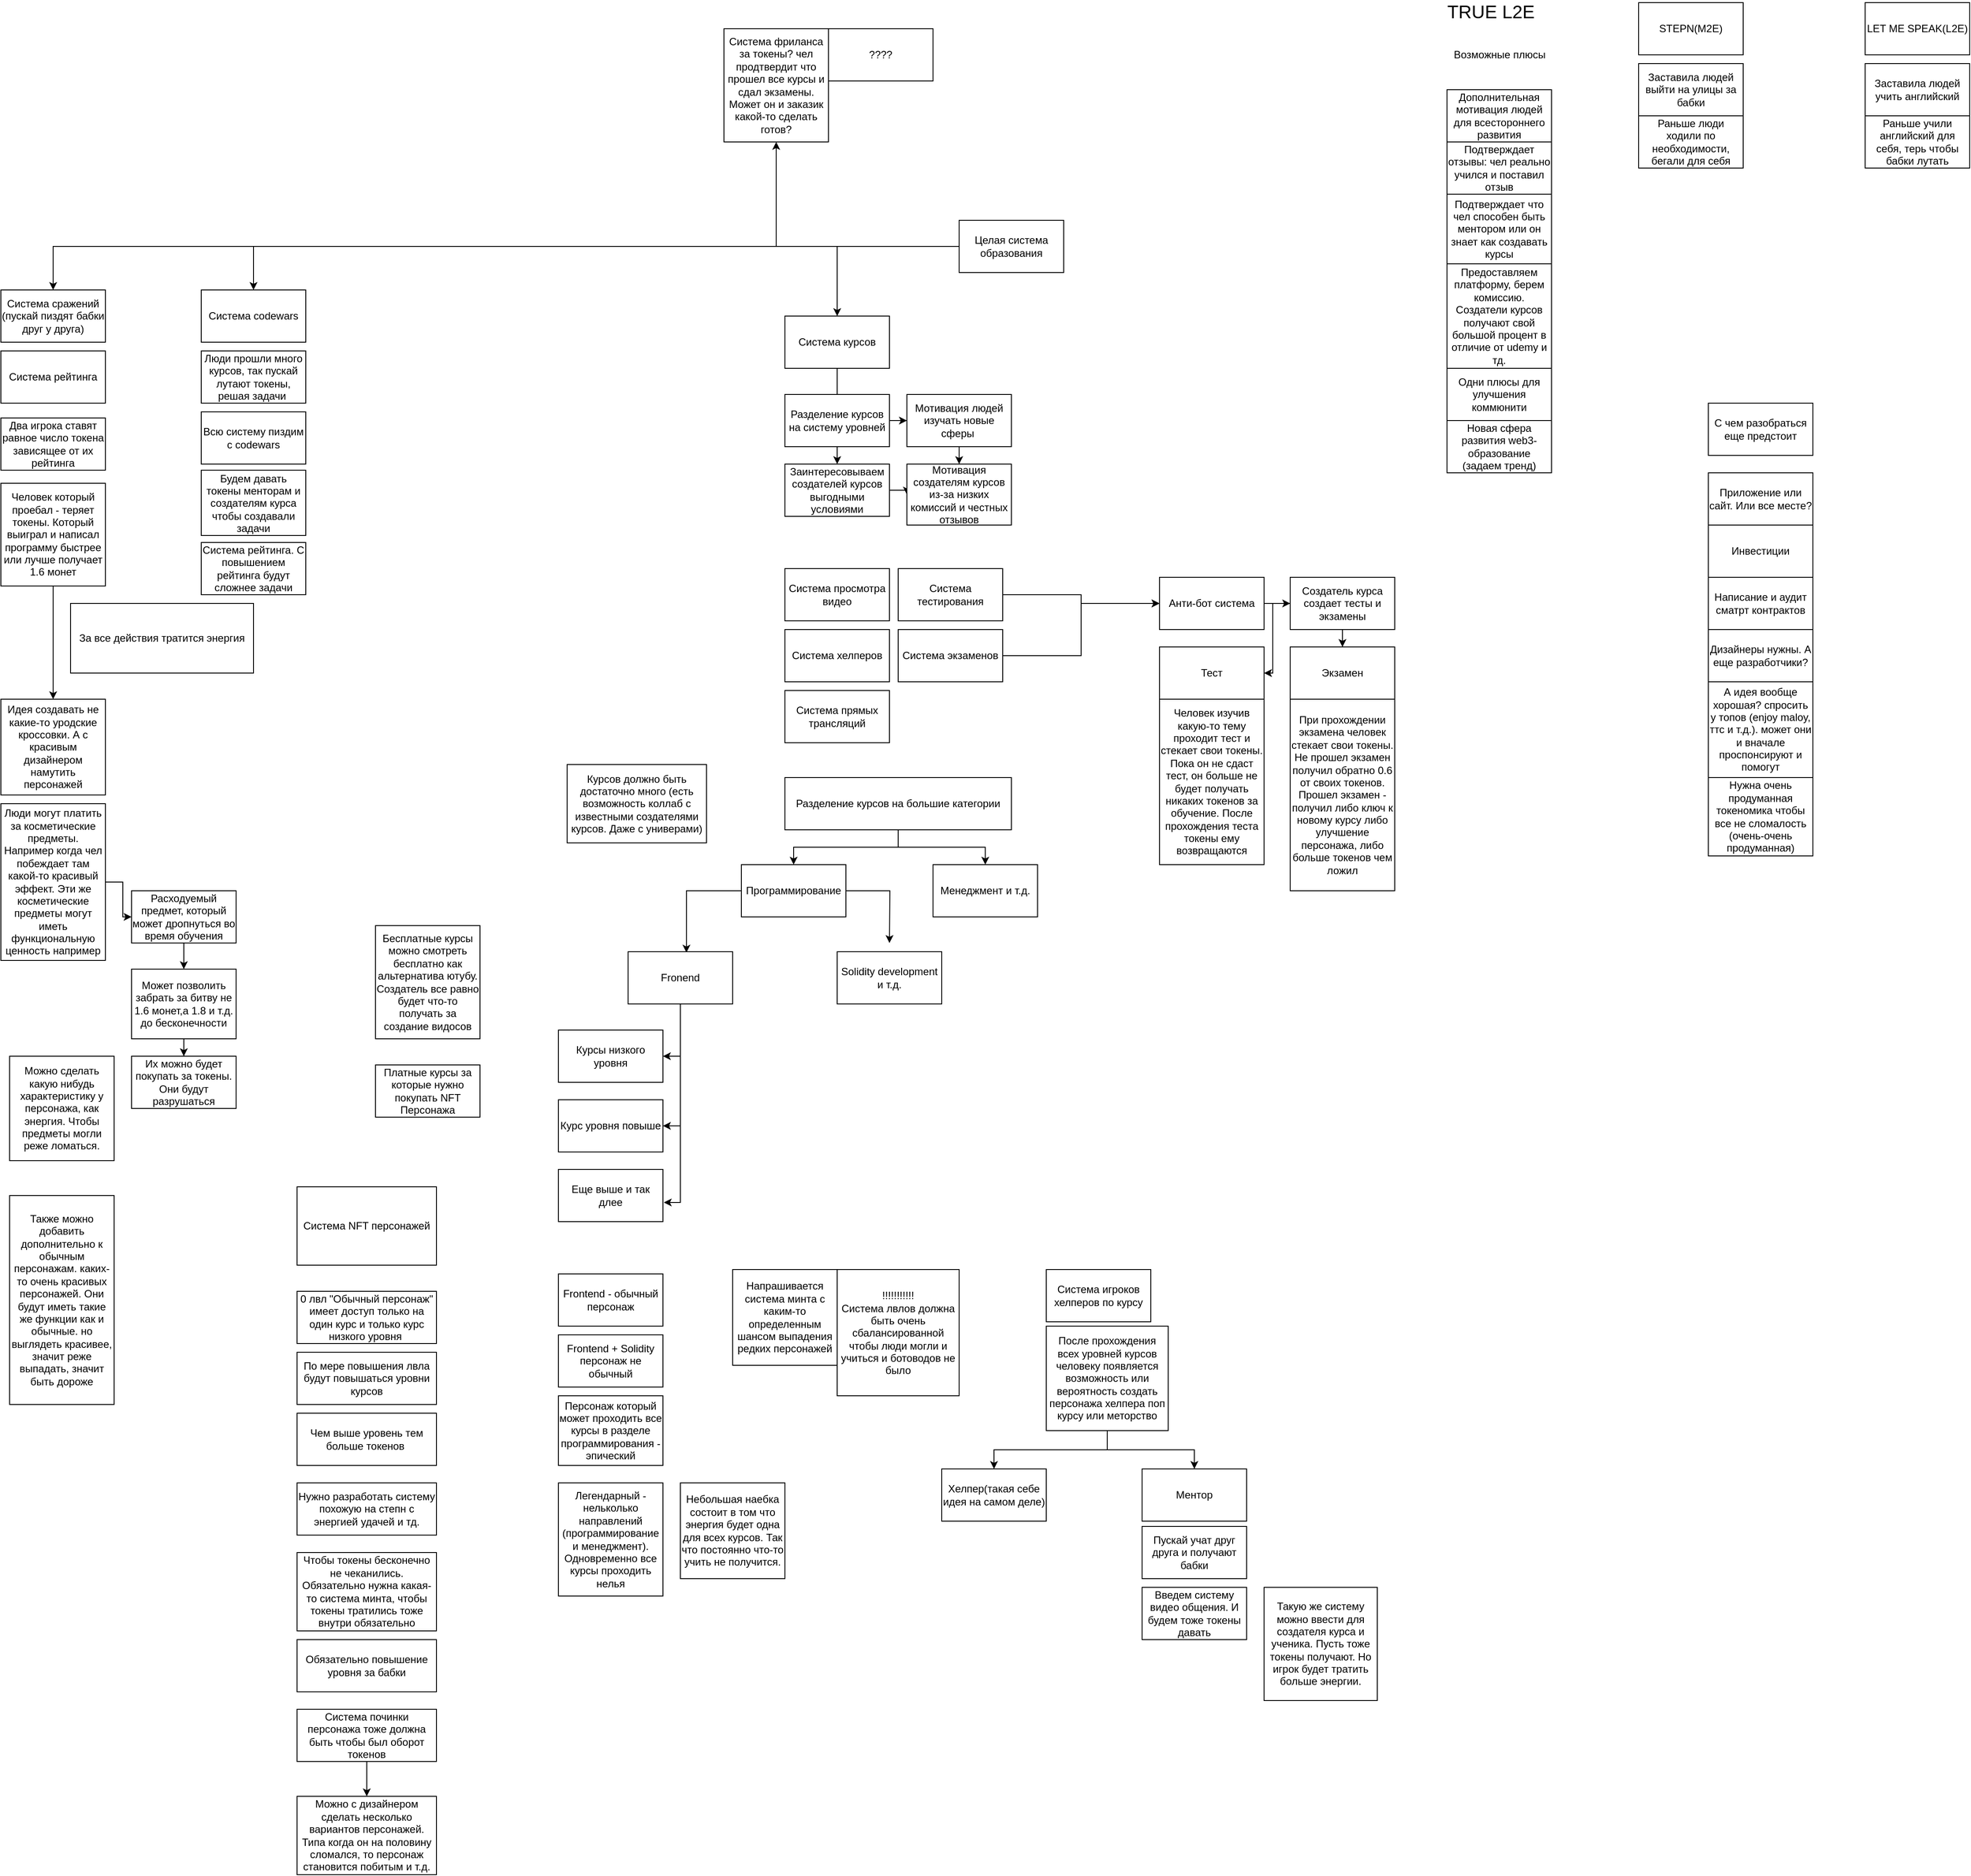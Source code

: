 <mxfile version="14.8.1" type="github">
  <diagram id="FlghYhW-1vdaRIRnjx7L" name="Page-1">
    <mxGraphModel dx="5717" dy="2254" grid="1" gridSize="10" guides="1" tooltips="1" connect="1" arrows="1" fold="1" page="1" pageScale="1" pageWidth="827" pageHeight="1169" math="0" shadow="0">
      <root>
        <mxCell id="0" />
        <mxCell id="1" parent="0" />
        <mxCell id="kCiNOOoSChyMKpYMBceR-1" value="&lt;font style=&quot;font-size: 21px&quot;&gt;TRUE L2E&lt;/font&gt;" style="text;html=1;align=center;verticalAlign=middle;resizable=0;points=[];autosize=1;strokeColor=none;" vertex="1" parent="1">
          <mxGeometry x="30" y="10" width="120" height="20" as="geometry" />
        </mxCell>
        <mxCell id="kCiNOOoSChyMKpYMBceR-2" value="STEPN(M2E)" style="rounded=0;whiteSpace=wrap;html=1;" vertex="1" parent="1">
          <mxGeometry x="260" y="10" width="120" height="60" as="geometry" />
        </mxCell>
        <mxCell id="kCiNOOoSChyMKpYMBceR-3" value="LET ME SPEAK(L2E)" style="rounded=0;whiteSpace=wrap;html=1;" vertex="1" parent="1">
          <mxGeometry x="520" y="10" width="120" height="60" as="geometry" />
        </mxCell>
        <mxCell id="kCiNOOoSChyMKpYMBceR-4" value="Заставила людей выйти на улицы за бабки" style="rounded=0;whiteSpace=wrap;html=1;" vertex="1" parent="1">
          <mxGeometry x="260" y="80" width="120" height="60" as="geometry" />
        </mxCell>
        <mxCell id="kCiNOOoSChyMKpYMBceR-6" value="Заставила людей учить английский" style="rounded=0;whiteSpace=wrap;html=1;" vertex="1" parent="1">
          <mxGeometry x="520" y="80" width="120" height="60" as="geometry" />
        </mxCell>
        <mxCell id="kCiNOOoSChyMKpYMBceR-7" value="Раньше люди ходили по необходимости, бегали для себя" style="rounded=0;whiteSpace=wrap;html=1;" vertex="1" parent="1">
          <mxGeometry x="260" y="140" width="120" height="60" as="geometry" />
        </mxCell>
        <mxCell id="kCiNOOoSChyMKpYMBceR-8" value="Раньше учили английский для себя, терь чтобы бабки лутать" style="rounded=0;whiteSpace=wrap;html=1;" vertex="1" parent="1">
          <mxGeometry x="520" y="140" width="120" height="60" as="geometry" />
        </mxCell>
        <mxCell id="kCiNOOoSChyMKpYMBceR-9" value="Дополнительная мотивация людей для всестороннего развития" style="rounded=0;whiteSpace=wrap;html=1;" vertex="1" parent="1">
          <mxGeometry x="40" y="110" width="120" height="60" as="geometry" />
        </mxCell>
        <mxCell id="kCiNOOoSChyMKpYMBceR-10" value="Возможные плюсы" style="text;html=1;align=center;verticalAlign=middle;resizable=0;points=[];autosize=1;strokeColor=none;" vertex="1" parent="1">
          <mxGeometry x="40" y="60" width="120" height="20" as="geometry" />
        </mxCell>
        <mxCell id="kCiNOOoSChyMKpYMBceR-11" value="Подтверждает отзывы: чел реально учился и поставил отзыв" style="rounded=0;whiteSpace=wrap;html=1;" vertex="1" parent="1">
          <mxGeometry x="40" y="170" width="120" height="60" as="geometry" />
        </mxCell>
        <mxCell id="kCiNOOoSChyMKpYMBceR-12" value="Подтверждает что чел способен быть ментором или он знает как создавать курсы" style="rounded=0;whiteSpace=wrap;html=1;" vertex="1" parent="1">
          <mxGeometry x="40" y="230" width="120" height="80" as="geometry" />
        </mxCell>
        <mxCell id="kCiNOOoSChyMKpYMBceR-13" value="Предоставляем платформу, берем комиссию. Создатели курсов получают свой большой процент в отличие от udemy и тд." style="rounded=0;whiteSpace=wrap;html=1;" vertex="1" parent="1">
          <mxGeometry x="40" y="310" width="120" height="120" as="geometry" />
        </mxCell>
        <mxCell id="kCiNOOoSChyMKpYMBceR-17" style="edgeStyle=orthogonalEdgeStyle;rounded=0;orthogonalLoop=1;jettySize=auto;html=1;" edge="1" parent="1" source="kCiNOOoSChyMKpYMBceR-15" target="kCiNOOoSChyMKpYMBceR-16">
          <mxGeometry relative="1" as="geometry" />
        </mxCell>
        <mxCell id="kCiNOOoSChyMKpYMBceR-94" style="edgeStyle=orthogonalEdgeStyle;rounded=0;orthogonalLoop=1;jettySize=auto;html=1;entryX=0.5;entryY=0;entryDx=0;entryDy=0;" edge="1" parent="1" source="kCiNOOoSChyMKpYMBceR-15" target="kCiNOOoSChyMKpYMBceR-93">
          <mxGeometry relative="1" as="geometry" />
        </mxCell>
        <mxCell id="kCiNOOoSChyMKpYMBceR-97" style="edgeStyle=orthogonalEdgeStyle;rounded=0;orthogonalLoop=1;jettySize=auto;html=1;entryX=0.5;entryY=1;entryDx=0;entryDy=0;" edge="1" parent="1" source="kCiNOOoSChyMKpYMBceR-15" target="kCiNOOoSChyMKpYMBceR-96">
          <mxGeometry relative="1" as="geometry" />
        </mxCell>
        <mxCell id="kCiNOOoSChyMKpYMBceR-103" style="edgeStyle=orthogonalEdgeStyle;rounded=0;orthogonalLoop=1;jettySize=auto;html=1;" edge="1" parent="1" source="kCiNOOoSChyMKpYMBceR-15" target="kCiNOOoSChyMKpYMBceR-102">
          <mxGeometry relative="1" as="geometry" />
        </mxCell>
        <mxCell id="kCiNOOoSChyMKpYMBceR-15" value="Целая система образования" style="rounded=0;whiteSpace=wrap;html=1;" vertex="1" parent="1">
          <mxGeometry x="-520" y="260" width="120" height="60" as="geometry" />
        </mxCell>
        <mxCell id="kCiNOOoSChyMKpYMBceR-26" value="" style="edgeStyle=orthogonalEdgeStyle;rounded=0;orthogonalLoop=1;jettySize=auto;html=1;" edge="1" parent="1" source="kCiNOOoSChyMKpYMBceR-16" target="kCiNOOoSChyMKpYMBceR-20">
          <mxGeometry relative="1" as="geometry" />
        </mxCell>
        <mxCell id="kCiNOOoSChyMKpYMBceR-16" value="Система курсов" style="rounded=0;whiteSpace=wrap;html=1;" vertex="1" parent="1">
          <mxGeometry x="-720" y="370" width="120" height="60" as="geometry" />
        </mxCell>
        <mxCell id="kCiNOOoSChyMKpYMBceR-27" value="" style="edgeStyle=orthogonalEdgeStyle;rounded=0;orthogonalLoop=1;jettySize=auto;html=1;" edge="1" parent="1" source="kCiNOOoSChyMKpYMBceR-18" target="kCiNOOoSChyMKpYMBceR-21">
          <mxGeometry relative="1" as="geometry" />
        </mxCell>
        <mxCell id="kCiNOOoSChyMKpYMBceR-18" value="Разделение курсов на систему уровней" style="rounded=0;whiteSpace=wrap;html=1;" vertex="1" parent="1">
          <mxGeometry x="-720" y="460" width="120" height="60" as="geometry" />
        </mxCell>
        <mxCell id="kCiNOOoSChyMKpYMBceR-19" value="Система просмотра видео" style="rounded=0;whiteSpace=wrap;html=1;" vertex="1" parent="1">
          <mxGeometry x="-720" y="660" width="120" height="60" as="geometry" />
        </mxCell>
        <mxCell id="kCiNOOoSChyMKpYMBceR-29" style="edgeStyle=orthogonalEdgeStyle;rounded=0;orthogonalLoop=1;jettySize=auto;html=1;exitX=1;exitY=0.5;exitDx=0;exitDy=0;entryX=0;entryY=0.5;entryDx=0;entryDy=0;" edge="1" parent="1" source="kCiNOOoSChyMKpYMBceR-20" target="kCiNOOoSChyMKpYMBceR-22">
          <mxGeometry relative="1" as="geometry" />
        </mxCell>
        <mxCell id="kCiNOOoSChyMKpYMBceR-20" value="Заинтересовываем создателей курсов выгодными условиями" style="rounded=0;whiteSpace=wrap;html=1;" vertex="1" parent="1">
          <mxGeometry x="-720" y="540" width="120" height="60" as="geometry" />
        </mxCell>
        <mxCell id="kCiNOOoSChyMKpYMBceR-28" value="" style="edgeStyle=orthogonalEdgeStyle;rounded=0;orthogonalLoop=1;jettySize=auto;html=1;" edge="1" parent="1" source="kCiNOOoSChyMKpYMBceR-21" target="kCiNOOoSChyMKpYMBceR-22">
          <mxGeometry relative="1" as="geometry" />
        </mxCell>
        <mxCell id="kCiNOOoSChyMKpYMBceR-21" value="Мотивация людей изучать новые сферы&amp;nbsp;" style="rounded=0;whiteSpace=wrap;html=1;" vertex="1" parent="1">
          <mxGeometry x="-580" y="460" width="120" height="60" as="geometry" />
        </mxCell>
        <mxCell id="kCiNOOoSChyMKpYMBceR-22" value="Мотивация создателям курсов из-за низких комиссий и честных отзывов" style="rounded=0;whiteSpace=wrap;html=1;" vertex="1" parent="1">
          <mxGeometry x="-580" y="540" width="120" height="70" as="geometry" />
        </mxCell>
        <mxCell id="kCiNOOoSChyMKpYMBceR-57" style="edgeStyle=orthogonalEdgeStyle;rounded=0;orthogonalLoop=1;jettySize=auto;html=1;" edge="1" parent="1" source="kCiNOOoSChyMKpYMBceR-23" target="kCiNOOoSChyMKpYMBceR-56">
          <mxGeometry relative="1" as="geometry" />
        </mxCell>
        <mxCell id="kCiNOOoSChyMKpYMBceR-23" value="Система тестирования" style="rounded=0;whiteSpace=wrap;html=1;" vertex="1" parent="1">
          <mxGeometry x="-590" y="660" width="120" height="60" as="geometry" />
        </mxCell>
        <mxCell id="kCiNOOoSChyMKpYMBceR-58" style="edgeStyle=orthogonalEdgeStyle;rounded=0;orthogonalLoop=1;jettySize=auto;html=1;entryX=0;entryY=0.5;entryDx=0;entryDy=0;" edge="1" parent="1" source="kCiNOOoSChyMKpYMBceR-24" target="kCiNOOoSChyMKpYMBceR-56">
          <mxGeometry relative="1" as="geometry" />
        </mxCell>
        <mxCell id="kCiNOOoSChyMKpYMBceR-24" value="Система экзаменов" style="rounded=0;whiteSpace=wrap;html=1;" vertex="1" parent="1">
          <mxGeometry x="-590" y="730" width="120" height="60" as="geometry" />
        </mxCell>
        <mxCell id="kCiNOOoSChyMKpYMBceR-25" value="Система хелперов" style="rounded=0;whiteSpace=wrap;html=1;" vertex="1" parent="1">
          <mxGeometry x="-720" y="730" width="120" height="60" as="geometry" />
        </mxCell>
        <mxCell id="kCiNOOoSChyMKpYMBceR-30" value="Система прямых трансляций" style="rounded=0;whiteSpace=wrap;html=1;" vertex="1" parent="1">
          <mxGeometry x="-720" y="800" width="120" height="60" as="geometry" />
        </mxCell>
        <mxCell id="kCiNOOoSChyMKpYMBceR-35" style="edgeStyle=orthogonalEdgeStyle;rounded=0;orthogonalLoop=1;jettySize=auto;html=1;entryX=0.5;entryY=0;entryDx=0;entryDy=0;" edge="1" parent="1" source="kCiNOOoSChyMKpYMBceR-31" target="kCiNOOoSChyMKpYMBceR-33">
          <mxGeometry relative="1" as="geometry" />
        </mxCell>
        <mxCell id="kCiNOOoSChyMKpYMBceR-39" style="edgeStyle=orthogonalEdgeStyle;rounded=0;orthogonalLoop=1;jettySize=auto;html=1;entryX=0.5;entryY=0;entryDx=0;entryDy=0;" edge="1" parent="1" source="kCiNOOoSChyMKpYMBceR-31" target="kCiNOOoSChyMKpYMBceR-36">
          <mxGeometry relative="1" as="geometry" />
        </mxCell>
        <mxCell id="kCiNOOoSChyMKpYMBceR-31" value="Разделение курсов на большие категории" style="rounded=0;whiteSpace=wrap;html=1;" vertex="1" parent="1">
          <mxGeometry x="-720" y="900" width="260" height="60" as="geometry" />
        </mxCell>
        <mxCell id="kCiNOOoSChyMKpYMBceR-32" value="Курсы низкого уровня" style="rounded=0;whiteSpace=wrap;html=1;" vertex="1" parent="1">
          <mxGeometry x="-980" y="1190" width="120" height="60" as="geometry" />
        </mxCell>
        <mxCell id="kCiNOOoSChyMKpYMBceR-42" style="edgeStyle=orthogonalEdgeStyle;rounded=0;orthogonalLoop=1;jettySize=auto;html=1;entryX=0.558;entryY=0.017;entryDx=0;entryDy=0;entryPerimeter=0;" edge="1" parent="1" source="kCiNOOoSChyMKpYMBceR-33" target="kCiNOOoSChyMKpYMBceR-37">
          <mxGeometry relative="1" as="geometry" />
        </mxCell>
        <mxCell id="kCiNOOoSChyMKpYMBceR-43" style="edgeStyle=orthogonalEdgeStyle;rounded=0;orthogonalLoop=1;jettySize=auto;html=1;" edge="1" parent="1" source="kCiNOOoSChyMKpYMBceR-33">
          <mxGeometry relative="1" as="geometry">
            <mxPoint x="-600" y="1090" as="targetPoint" />
          </mxGeometry>
        </mxCell>
        <mxCell id="kCiNOOoSChyMKpYMBceR-33" value="Программирование" style="rounded=0;whiteSpace=wrap;html=1;" vertex="1" parent="1">
          <mxGeometry x="-770" y="1000" width="120" height="60" as="geometry" />
        </mxCell>
        <mxCell id="kCiNOOoSChyMKpYMBceR-34" value="Еще выше и так длее" style="rounded=0;whiteSpace=wrap;html=1;" vertex="1" parent="1">
          <mxGeometry x="-980" y="1350" width="120" height="60" as="geometry" />
        </mxCell>
        <mxCell id="kCiNOOoSChyMKpYMBceR-36" value="Менеджмент и т.д." style="rounded=0;whiteSpace=wrap;html=1;" vertex="1" parent="1">
          <mxGeometry x="-550" y="1000" width="120" height="60" as="geometry" />
        </mxCell>
        <mxCell id="kCiNOOoSChyMKpYMBceR-47" style="edgeStyle=orthogonalEdgeStyle;rounded=0;orthogonalLoop=1;jettySize=auto;html=1;entryX=1;entryY=0.5;entryDx=0;entryDy=0;" edge="1" parent="1" source="kCiNOOoSChyMKpYMBceR-37" target="kCiNOOoSChyMKpYMBceR-32">
          <mxGeometry relative="1" as="geometry" />
        </mxCell>
        <mxCell id="kCiNOOoSChyMKpYMBceR-48" style="edgeStyle=orthogonalEdgeStyle;rounded=0;orthogonalLoop=1;jettySize=auto;html=1;entryX=1;entryY=0.5;entryDx=0;entryDy=0;" edge="1" parent="1" source="kCiNOOoSChyMKpYMBceR-37" target="kCiNOOoSChyMKpYMBceR-44">
          <mxGeometry relative="1" as="geometry" />
        </mxCell>
        <mxCell id="kCiNOOoSChyMKpYMBceR-49" style="edgeStyle=orthogonalEdgeStyle;rounded=0;orthogonalLoop=1;jettySize=auto;html=1;entryX=1.008;entryY=0.633;entryDx=0;entryDy=0;entryPerimeter=0;" edge="1" parent="1" source="kCiNOOoSChyMKpYMBceR-37" target="kCiNOOoSChyMKpYMBceR-34">
          <mxGeometry relative="1" as="geometry" />
        </mxCell>
        <mxCell id="kCiNOOoSChyMKpYMBceR-37" value="Fronend" style="rounded=0;whiteSpace=wrap;html=1;" vertex="1" parent="1">
          <mxGeometry x="-900" y="1100" width="120" height="60" as="geometry" />
        </mxCell>
        <mxCell id="kCiNOOoSChyMKpYMBceR-38" value="Solidity development и т.д." style="rounded=0;whiteSpace=wrap;html=1;" vertex="1" parent="1">
          <mxGeometry x="-660" y="1100" width="120" height="60" as="geometry" />
        </mxCell>
        <mxCell id="kCiNOOoSChyMKpYMBceR-44" value="Курс уровня повыше" style="rounded=0;whiteSpace=wrap;html=1;" vertex="1" parent="1">
          <mxGeometry x="-980" y="1270" width="120" height="60" as="geometry" />
        </mxCell>
        <mxCell id="kCiNOOoSChyMKpYMBceR-46" value="Бесплатные курсы можно смотреть бесплатно как альтернатива ютубу. Создатель все равно будет что-то получать за создание видосов" style="rounded=0;whiteSpace=wrap;html=1;" vertex="1" parent="1">
          <mxGeometry x="-1190" y="1070" width="120" height="130" as="geometry" />
        </mxCell>
        <mxCell id="kCiNOOoSChyMKpYMBceR-50" value="Платные курсы за которые нужно покупать NFT Персонажа" style="rounded=0;whiteSpace=wrap;html=1;" vertex="1" parent="1">
          <mxGeometry x="-1190" y="1230" width="120" height="60" as="geometry" />
        </mxCell>
        <mxCell id="kCiNOOoSChyMKpYMBceR-51" value="Система NFT персонажей" style="rounded=0;whiteSpace=wrap;html=1;" vertex="1" parent="1">
          <mxGeometry x="-1280" y="1370" width="160" height="90" as="geometry" />
        </mxCell>
        <mxCell id="kCiNOOoSChyMKpYMBceR-52" value="0 лвл &quot;Обычный персонаж&quot; имеет доступ только на один курс и только курс низкого уровня&amp;nbsp;" style="rounded=0;whiteSpace=wrap;html=1;" vertex="1" parent="1">
          <mxGeometry x="-1280" y="1490" width="160" height="60" as="geometry" />
        </mxCell>
        <mxCell id="kCiNOOoSChyMKpYMBceR-53" value="По мере повышения лвла будут повышаться уровни курсов" style="rounded=0;whiteSpace=wrap;html=1;" vertex="1" parent="1">
          <mxGeometry x="-1280" y="1560" width="160" height="60" as="geometry" />
        </mxCell>
        <mxCell id="kCiNOOoSChyMKpYMBceR-54" value="Курсов должно быть достаточно много (есть возможность коллаб с известными создателями курсов. Даже с универами)" style="rounded=0;whiteSpace=wrap;html=1;" vertex="1" parent="1">
          <mxGeometry x="-970" y="885" width="160" height="90" as="geometry" />
        </mxCell>
        <mxCell id="kCiNOOoSChyMKpYMBceR-55" value="Чем выше уровень тем больше токенов&amp;nbsp;" style="rounded=0;whiteSpace=wrap;html=1;" vertex="1" parent="1">
          <mxGeometry x="-1280" y="1630" width="160" height="60" as="geometry" />
        </mxCell>
        <mxCell id="kCiNOOoSChyMKpYMBceR-64" value="" style="edgeStyle=orthogonalEdgeStyle;rounded=0;orthogonalLoop=1;jettySize=auto;html=1;" edge="1" parent="1" source="kCiNOOoSChyMKpYMBceR-56" target="kCiNOOoSChyMKpYMBceR-59">
          <mxGeometry relative="1" as="geometry" />
        </mxCell>
        <mxCell id="kCiNOOoSChyMKpYMBceR-56" value="Анти-бот система" style="rounded=0;whiteSpace=wrap;html=1;" vertex="1" parent="1">
          <mxGeometry x="-290" y="670" width="120" height="60" as="geometry" />
        </mxCell>
        <mxCell id="kCiNOOoSChyMKpYMBceR-67" value="" style="edgeStyle=orthogonalEdgeStyle;rounded=0;orthogonalLoop=1;jettySize=auto;html=1;" edge="1" parent="1" source="kCiNOOoSChyMKpYMBceR-59" target="kCiNOOoSChyMKpYMBceR-66">
          <mxGeometry relative="1" as="geometry" />
        </mxCell>
        <mxCell id="kCiNOOoSChyMKpYMBceR-68" style="edgeStyle=orthogonalEdgeStyle;rounded=0;orthogonalLoop=1;jettySize=auto;html=1;" edge="1" parent="1" source="kCiNOOoSChyMKpYMBceR-59" target="kCiNOOoSChyMKpYMBceR-65">
          <mxGeometry relative="1" as="geometry">
            <Array as="points">
              <mxPoint x="-160" y="700" />
              <mxPoint x="-160" y="780" />
            </Array>
          </mxGeometry>
        </mxCell>
        <mxCell id="kCiNOOoSChyMKpYMBceR-59" value="Создатель курса создает тесты и экзамены" style="rounded=0;whiteSpace=wrap;html=1;" vertex="1" parent="1">
          <mxGeometry x="-140" y="670" width="120" height="60" as="geometry" />
        </mxCell>
        <mxCell id="kCiNOOoSChyMKpYMBceR-60" value="Человек изучив какую-то тему проходит тест и стекает свои токены. Пока он не сдаст тест, он больше не будет получать никаких токенов за обучение. После прохождения теста токены ему возвращаются" style="rounded=0;whiteSpace=wrap;html=1;" vertex="1" parent="1">
          <mxGeometry x="-290" y="810" width="120" height="190" as="geometry" />
        </mxCell>
        <mxCell id="kCiNOOoSChyMKpYMBceR-61" value="Одни плюсы для улучшения коммюнити" style="rounded=0;whiteSpace=wrap;html=1;" vertex="1" parent="1">
          <mxGeometry x="40" y="430" width="120" height="60" as="geometry" />
        </mxCell>
        <mxCell id="kCiNOOoSChyMKpYMBceR-62" value="При прохождении экзамена человек стекает свои токены. Не прошел экзамен получил обратно 0.6 от своих токенов. Прошел экзамен - получил либо ключ к новому курсу либо улучшение персонажа, либо больше токенов чем ложил" style="rounded=0;whiteSpace=wrap;html=1;" vertex="1" parent="1">
          <mxGeometry x="-140" y="810" width="120" height="220" as="geometry" />
        </mxCell>
        <mxCell id="kCiNOOoSChyMKpYMBceR-63" value="Нужно разработать систему похожую на степн с энергией удачей и тд." style="rounded=0;whiteSpace=wrap;html=1;" vertex="1" parent="1">
          <mxGeometry x="-1280" y="1710" width="160" height="60" as="geometry" />
        </mxCell>
        <mxCell id="kCiNOOoSChyMKpYMBceR-65" value="Тест" style="rounded=0;whiteSpace=wrap;html=1;" vertex="1" parent="1">
          <mxGeometry x="-290" y="750" width="120" height="60" as="geometry" />
        </mxCell>
        <mxCell id="kCiNOOoSChyMKpYMBceR-66" value="Экзамен" style="rounded=0;whiteSpace=wrap;html=1;" vertex="1" parent="1">
          <mxGeometry x="-140" y="750" width="120" height="60" as="geometry" />
        </mxCell>
        <mxCell id="kCiNOOoSChyMKpYMBceR-71" value="Frontend - обычный персонаж" style="rounded=0;whiteSpace=wrap;html=1;" vertex="1" parent="1">
          <mxGeometry x="-980" y="1470" width="120" height="60" as="geometry" />
        </mxCell>
        <mxCell id="kCiNOOoSChyMKpYMBceR-72" value="Frontend + Solidity персонаж не обычный" style="rounded=0;whiteSpace=wrap;html=1;" vertex="1" parent="1">
          <mxGeometry x="-980" y="1540" width="120" height="60" as="geometry" />
        </mxCell>
        <mxCell id="kCiNOOoSChyMKpYMBceR-73" value="Персонаж который может проходить все курсы в разделе программирования - эпический" style="rounded=0;whiteSpace=wrap;html=1;" vertex="1" parent="1">
          <mxGeometry x="-980" y="1610" width="120" height="80" as="geometry" />
        </mxCell>
        <mxCell id="kCiNOOoSChyMKpYMBceR-75" value="Легендарный - нельколько направлений (программирование и менеджмент). Одновременно все курсы проходить нелья" style="rounded=0;whiteSpace=wrap;html=1;" vertex="1" parent="1">
          <mxGeometry x="-980" y="1710" width="120" height="130" as="geometry" />
        </mxCell>
        <mxCell id="kCiNOOoSChyMKpYMBceR-76" value="Небольшая наебка состоит в том что энергия будет одна для всех курсов. Так что постоянно что-то учить не получится." style="rounded=0;whiteSpace=wrap;html=1;" vertex="1" parent="1">
          <mxGeometry x="-840" y="1710" width="120" height="110" as="geometry" />
        </mxCell>
        <mxCell id="kCiNOOoSChyMKpYMBceR-77" value="Напрашивается система минта с каким-то определенным шансом выпадения редких персонажей" style="rounded=0;whiteSpace=wrap;html=1;" vertex="1" parent="1">
          <mxGeometry x="-780" y="1465" width="120" height="110" as="geometry" />
        </mxCell>
        <mxCell id="kCiNOOoSChyMKpYMBceR-78" value="!!!!!!!!!!!&lt;br&gt;Система лвлов должна быть очень сбалансированной чтобы люди могли и учиться и ботоводов не было" style="rounded=0;whiteSpace=wrap;html=1;" vertex="1" parent="1">
          <mxGeometry x="-660" y="1465" width="140" height="145" as="geometry" />
        </mxCell>
        <mxCell id="kCiNOOoSChyMKpYMBceR-82" style="edgeStyle=orthogonalEdgeStyle;rounded=0;orthogonalLoop=1;jettySize=auto;html=1;entryX=0.5;entryY=0;entryDx=0;entryDy=0;" edge="1" parent="1" source="kCiNOOoSChyMKpYMBceR-79" target="kCiNOOoSChyMKpYMBceR-81">
          <mxGeometry relative="1" as="geometry" />
        </mxCell>
        <mxCell id="kCiNOOoSChyMKpYMBceR-85" style="edgeStyle=orthogonalEdgeStyle;rounded=0;orthogonalLoop=1;jettySize=auto;html=1;" edge="1" parent="1" source="kCiNOOoSChyMKpYMBceR-79" target="kCiNOOoSChyMKpYMBceR-84">
          <mxGeometry relative="1" as="geometry" />
        </mxCell>
        <mxCell id="kCiNOOoSChyMKpYMBceR-79" value="После прохождения всех уровней курсов человеку появляется возможность или вероятность создать персонажа хелпера поп курсу или меторство" style="rounded=0;whiteSpace=wrap;html=1;" vertex="1" parent="1">
          <mxGeometry x="-420" y="1530" width="140" height="120" as="geometry" />
        </mxCell>
        <mxCell id="kCiNOOoSChyMKpYMBceR-80" value="Система игроков хелперов по курсу" style="rounded=0;whiteSpace=wrap;html=1;" vertex="1" parent="1">
          <mxGeometry x="-420" y="1465" width="120" height="60" as="geometry" />
        </mxCell>
        <mxCell id="kCiNOOoSChyMKpYMBceR-81" value="Хелпер(такая себе идея на самом деле)" style="rounded=0;whiteSpace=wrap;html=1;" vertex="1" parent="1">
          <mxGeometry x="-540" y="1694" width="120" height="60" as="geometry" />
        </mxCell>
        <mxCell id="kCiNOOoSChyMKpYMBceR-84" value="Ментор" style="rounded=0;whiteSpace=wrap;html=1;" vertex="1" parent="1">
          <mxGeometry x="-310" y="1694" width="120" height="60" as="geometry" />
        </mxCell>
        <mxCell id="kCiNOOoSChyMKpYMBceR-87" value="Пускай учат друг друга и получают бабки" style="rounded=0;whiteSpace=wrap;html=1;" vertex="1" parent="1">
          <mxGeometry x="-310" y="1760" width="120" height="60" as="geometry" />
        </mxCell>
        <mxCell id="kCiNOOoSChyMKpYMBceR-88" value="Введем систему видео общения. И будем тоже токены давать" style="rounded=0;whiteSpace=wrap;html=1;" vertex="1" parent="1">
          <mxGeometry x="-310" y="1830" width="120" height="60" as="geometry" />
        </mxCell>
        <mxCell id="kCiNOOoSChyMKpYMBceR-89" value="Такую же систему можно ввести для создателя курса и ученика. Пусть тоже токены получают. Но игрок будет тратить больше энергии." style="rounded=0;whiteSpace=wrap;html=1;" vertex="1" parent="1">
          <mxGeometry x="-170" y="1830" width="130" height="130" as="geometry" />
        </mxCell>
        <mxCell id="kCiNOOoSChyMKpYMBceR-93" value="Система codewars" style="rounded=0;whiteSpace=wrap;html=1;" vertex="1" parent="1">
          <mxGeometry x="-1390" y="340" width="120" height="60" as="geometry" />
        </mxCell>
        <mxCell id="kCiNOOoSChyMKpYMBceR-95" value="Люди прошли много курсов, так пускай лутают токены, решая задачи&amp;nbsp;" style="rounded=0;whiteSpace=wrap;html=1;" vertex="1" parent="1">
          <mxGeometry x="-1390" y="410" width="120" height="60" as="geometry" />
        </mxCell>
        <mxCell id="kCiNOOoSChyMKpYMBceR-96" value="Система фриланса за токены? чел продтвердит что прошел все курсы и сдал экзамены. Может он и заказик какой-то сделать готов?" style="rounded=0;whiteSpace=wrap;html=1;" vertex="1" parent="1">
          <mxGeometry x="-790" y="40" width="120" height="130" as="geometry" />
        </mxCell>
        <mxCell id="kCiNOOoSChyMKpYMBceR-98" value="????" style="rounded=0;whiteSpace=wrap;html=1;" vertex="1" parent="1">
          <mxGeometry x="-670" y="40" width="120" height="60" as="geometry" />
        </mxCell>
        <mxCell id="kCiNOOoSChyMKpYMBceR-99" value="Всю систему пиздим с codewars" style="rounded=0;whiteSpace=wrap;html=1;" vertex="1" parent="1">
          <mxGeometry x="-1390" y="480" width="120" height="60" as="geometry" />
        </mxCell>
        <mxCell id="kCiNOOoSChyMKpYMBceR-100" value="Будем давать токены менторам и создателям курса чтобы создавали задачи" style="rounded=0;whiteSpace=wrap;html=1;" vertex="1" parent="1">
          <mxGeometry x="-1390" y="547" width="120" height="75" as="geometry" />
        </mxCell>
        <mxCell id="kCiNOOoSChyMKpYMBceR-101" value="Система рейтинга. С повышением рейтинга будут сложнее задачи" style="rounded=0;whiteSpace=wrap;html=1;" vertex="1" parent="1">
          <mxGeometry x="-1390" y="630" width="120" height="60" as="geometry" />
        </mxCell>
        <mxCell id="kCiNOOoSChyMKpYMBceR-102" value="Система сражений (пускай пиздят бабки друг у друга)" style="rounded=0;whiteSpace=wrap;html=1;" vertex="1" parent="1">
          <mxGeometry x="-1620" y="340" width="120" height="60" as="geometry" />
        </mxCell>
        <mxCell id="kCiNOOoSChyMKpYMBceR-104" value="Система рейтинга" style="rounded=0;whiteSpace=wrap;html=1;" vertex="1" parent="1">
          <mxGeometry x="-1620" y="410" width="120" height="60" as="geometry" />
        </mxCell>
        <mxCell id="kCiNOOoSChyMKpYMBceR-105" value="Два игрока ставят равное число токена зависящее от их рейтинга" style="rounded=0;whiteSpace=wrap;html=1;" vertex="1" parent="1">
          <mxGeometry x="-1620" y="487" width="120" height="60" as="geometry" />
        </mxCell>
        <mxCell id="kCiNOOoSChyMKpYMBceR-111" style="edgeStyle=orthogonalEdgeStyle;rounded=0;orthogonalLoop=1;jettySize=auto;html=1;" edge="1" parent="1" source="kCiNOOoSChyMKpYMBceR-106" target="kCiNOOoSChyMKpYMBceR-110">
          <mxGeometry relative="1" as="geometry" />
        </mxCell>
        <mxCell id="kCiNOOoSChyMKpYMBceR-106" value="Человек который проебал - теряет токены. Который выиграл и написал программу быстрее или лучше получает 1.6 монет" style="rounded=0;whiteSpace=wrap;html=1;" vertex="1" parent="1">
          <mxGeometry x="-1620" y="562" width="120" height="118" as="geometry" />
        </mxCell>
        <mxCell id="kCiNOOoSChyMKpYMBceR-107" value="За все действия тратится энергия" style="rounded=0;whiteSpace=wrap;html=1;" vertex="1" parent="1">
          <mxGeometry x="-1540" y="700" width="210" height="80" as="geometry" />
        </mxCell>
        <mxCell id="kCiNOOoSChyMKpYMBceR-108" value="Чтобы токены бесконечно не чеканились. Обязательно нужна какая-то система минта, чтобы токены тратились тоже внутри обязательно" style="rounded=0;whiteSpace=wrap;html=1;" vertex="1" parent="1">
          <mxGeometry x="-1280" y="1790" width="160" height="90" as="geometry" />
        </mxCell>
        <mxCell id="kCiNOOoSChyMKpYMBceR-109" value="Обязательно повышение уровня за бабки" style="rounded=0;whiteSpace=wrap;html=1;" vertex="1" parent="1">
          <mxGeometry x="-1280" y="1890" width="160" height="60" as="geometry" />
        </mxCell>
        <mxCell id="kCiNOOoSChyMKpYMBceR-110" value="Идея создавать не какие-то уродские кроссовки. А с красивым дизайнером намутить персонажей" style="rounded=0;whiteSpace=wrap;html=1;" vertex="1" parent="1">
          <mxGeometry x="-1620" y="810" width="120" height="110" as="geometry" />
        </mxCell>
        <mxCell id="kCiNOOoSChyMKpYMBceR-116" style="edgeStyle=orthogonalEdgeStyle;rounded=0;orthogonalLoop=1;jettySize=auto;html=1;" edge="1" parent="1" source="kCiNOOoSChyMKpYMBceR-112" target="kCiNOOoSChyMKpYMBceR-113">
          <mxGeometry relative="1" as="geometry" />
        </mxCell>
        <mxCell id="kCiNOOoSChyMKpYMBceR-112" value="Люди могут платить за косметические предметы. Например когда чел побеждает там какой-то красивый эффект. Эти же косметические предметы могут иметь функциональную ценность например" style="rounded=0;whiteSpace=wrap;html=1;" vertex="1" parent="1">
          <mxGeometry x="-1620" y="930" width="120" height="180" as="geometry" />
        </mxCell>
        <mxCell id="kCiNOOoSChyMKpYMBceR-117" value="" style="edgeStyle=orthogonalEdgeStyle;rounded=0;orthogonalLoop=1;jettySize=auto;html=1;" edge="1" parent="1" source="kCiNOOoSChyMKpYMBceR-113" target="kCiNOOoSChyMKpYMBceR-115">
          <mxGeometry relative="1" as="geometry" />
        </mxCell>
        <mxCell id="kCiNOOoSChyMKpYMBceR-113" value="Расходуемый предмет, который может дропнуться во время обучения" style="rounded=0;whiteSpace=wrap;html=1;" vertex="1" parent="1">
          <mxGeometry x="-1470" y="1030" width="120" height="60" as="geometry" />
        </mxCell>
        <mxCell id="kCiNOOoSChyMKpYMBceR-119" value="" style="edgeStyle=orthogonalEdgeStyle;rounded=0;orthogonalLoop=1;jettySize=auto;html=1;" edge="1" parent="1" source="kCiNOOoSChyMKpYMBceR-115" target="kCiNOOoSChyMKpYMBceR-118">
          <mxGeometry relative="1" as="geometry" />
        </mxCell>
        <mxCell id="kCiNOOoSChyMKpYMBceR-115" value="Может позволить забрать за битву не 1.6 монет,а 1.8 и т.д. до бесконечности" style="rounded=0;whiteSpace=wrap;html=1;" vertex="1" parent="1">
          <mxGeometry x="-1470" y="1120" width="120" height="80" as="geometry" />
        </mxCell>
        <mxCell id="kCiNOOoSChyMKpYMBceR-118" value="Их можно будет покупать за токены. Они будут разрушаться" style="rounded=0;whiteSpace=wrap;html=1;" vertex="1" parent="1">
          <mxGeometry x="-1470" y="1220" width="120" height="60" as="geometry" />
        </mxCell>
        <mxCell id="kCiNOOoSChyMKpYMBceR-120" value="Можно сделать какую нибудь характеристику у персонажа, как энергия. Чтобы предметы могли реже ломаться." style="rounded=0;whiteSpace=wrap;html=1;" vertex="1" parent="1">
          <mxGeometry x="-1610" y="1220" width="120" height="120" as="geometry" />
        </mxCell>
        <mxCell id="kCiNOOoSChyMKpYMBceR-124" value="" style="edgeStyle=orthogonalEdgeStyle;rounded=0;orthogonalLoop=1;jettySize=auto;html=1;" edge="1" parent="1" source="kCiNOOoSChyMKpYMBceR-121" target="kCiNOOoSChyMKpYMBceR-123">
          <mxGeometry relative="1" as="geometry" />
        </mxCell>
        <mxCell id="kCiNOOoSChyMKpYMBceR-121" value="Система починки персонажа тоже должна быть чтобы был оборот токенов" style="rounded=0;whiteSpace=wrap;html=1;" vertex="1" parent="1">
          <mxGeometry x="-1280" y="1970" width="160" height="60" as="geometry" />
        </mxCell>
        <mxCell id="kCiNOOoSChyMKpYMBceR-122" value="Также можно добавить дополнительно к обычным персонажам. каких-то очень красивых персонажей. Они будут иметь такие же функции как и обычные. но выглядеть красивее, значит реже выпадать, значит быть дороже" style="rounded=0;whiteSpace=wrap;html=1;" vertex="1" parent="1">
          <mxGeometry x="-1610" y="1380" width="120" height="240" as="geometry" />
        </mxCell>
        <mxCell id="kCiNOOoSChyMKpYMBceR-123" value="Можно с дизайнером сделать несколько вариантов персонажей. Типа когда он на половину сломался, то персонаж становится побитым и т.д." style="rounded=0;whiteSpace=wrap;html=1;" vertex="1" parent="1">
          <mxGeometry x="-1280" y="2070" width="160" height="90" as="geometry" />
        </mxCell>
        <mxCell id="kCiNOOoSChyMKpYMBceR-125" value="Инвестиции" style="rounded=0;whiteSpace=wrap;html=1;" vertex="1" parent="1">
          <mxGeometry x="340" y="610" width="120" height="60" as="geometry" />
        </mxCell>
        <mxCell id="kCiNOOoSChyMKpYMBceR-126" value="Приложение или сайт. Или все месте?" style="rounded=0;whiteSpace=wrap;html=1;" vertex="1" parent="1">
          <mxGeometry x="340" y="550" width="120" height="60" as="geometry" />
        </mxCell>
        <mxCell id="kCiNOOoSChyMKpYMBceR-127" value="С чем разобраться еще предстоит" style="rounded=0;whiteSpace=wrap;html=1;" vertex="1" parent="1">
          <mxGeometry x="340" y="470" width="120" height="60" as="geometry" />
        </mxCell>
        <mxCell id="kCiNOOoSChyMKpYMBceR-128" value="Написание и аудит сматрт контрактов" style="rounded=0;whiteSpace=wrap;html=1;" vertex="1" parent="1">
          <mxGeometry x="340" y="670" width="120" height="60" as="geometry" />
        </mxCell>
        <mxCell id="kCiNOOoSChyMKpYMBceR-129" value="Дизайнеры нужны. А еще разработчики?" style="rounded=0;whiteSpace=wrap;html=1;" vertex="1" parent="1">
          <mxGeometry x="340" y="730" width="120" height="60" as="geometry" />
        </mxCell>
        <mxCell id="kCiNOOoSChyMKpYMBceR-130" value="А идея вообще хорошая? спросить у топов (enjoy maloy, ттс и т.д.). может они и вначале проспонсируют и помогут" style="rounded=0;whiteSpace=wrap;html=1;" vertex="1" parent="1">
          <mxGeometry x="340" y="790" width="120" height="110" as="geometry" />
        </mxCell>
        <mxCell id="kCiNOOoSChyMKpYMBceR-131" value="Нужна очень продуманная токеномика чтобы все не сломалость (очень-очень продуманная)" style="rounded=0;whiteSpace=wrap;html=1;" vertex="1" parent="1">
          <mxGeometry x="340" y="900" width="120" height="90" as="geometry" />
        </mxCell>
        <mxCell id="kCiNOOoSChyMKpYMBceR-132" value="Новая сфера развития web3- образование (задаем тренд)" style="rounded=0;whiteSpace=wrap;html=1;" vertex="1" parent="1">
          <mxGeometry x="40" y="490" width="120" height="60" as="geometry" />
        </mxCell>
      </root>
    </mxGraphModel>
  </diagram>
</mxfile>

